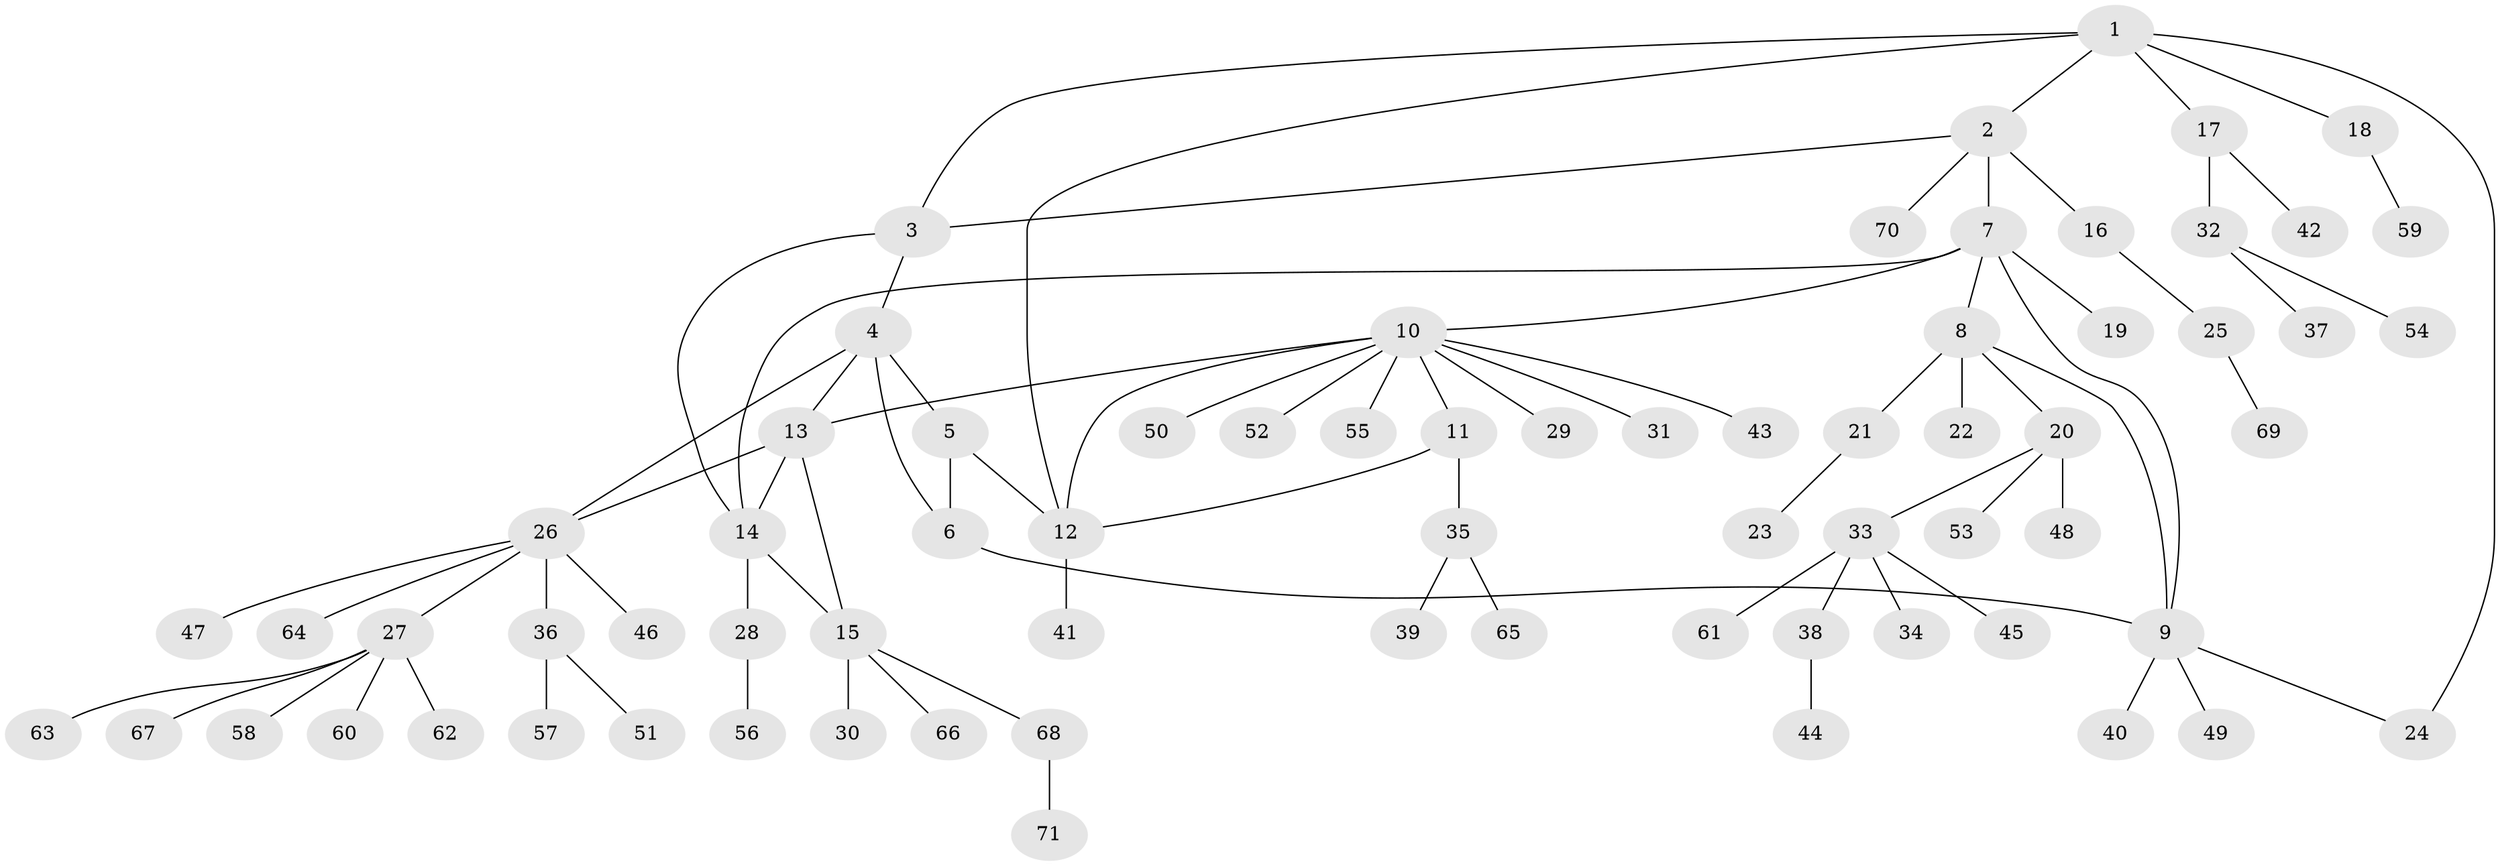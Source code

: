 // Generated by graph-tools (version 1.1) at 2025/11/02/27/25 16:11:34]
// undirected, 71 vertices, 83 edges
graph export_dot {
graph [start="1"]
  node [color=gray90,style=filled];
  1;
  2;
  3;
  4;
  5;
  6;
  7;
  8;
  9;
  10;
  11;
  12;
  13;
  14;
  15;
  16;
  17;
  18;
  19;
  20;
  21;
  22;
  23;
  24;
  25;
  26;
  27;
  28;
  29;
  30;
  31;
  32;
  33;
  34;
  35;
  36;
  37;
  38;
  39;
  40;
  41;
  42;
  43;
  44;
  45;
  46;
  47;
  48;
  49;
  50;
  51;
  52;
  53;
  54;
  55;
  56;
  57;
  58;
  59;
  60;
  61;
  62;
  63;
  64;
  65;
  66;
  67;
  68;
  69;
  70;
  71;
  1 -- 2;
  1 -- 3;
  1 -- 12;
  1 -- 17;
  1 -- 18;
  1 -- 24;
  2 -- 3;
  2 -- 7;
  2 -- 16;
  2 -- 70;
  3 -- 4;
  3 -- 14;
  4 -- 5;
  4 -- 6;
  4 -- 13;
  4 -- 26;
  5 -- 6;
  5 -- 12;
  6 -- 9;
  7 -- 8;
  7 -- 9;
  7 -- 10;
  7 -- 14;
  7 -- 19;
  8 -- 9;
  8 -- 20;
  8 -- 21;
  8 -- 22;
  9 -- 24;
  9 -- 40;
  9 -- 49;
  10 -- 11;
  10 -- 12;
  10 -- 13;
  10 -- 29;
  10 -- 31;
  10 -- 43;
  10 -- 50;
  10 -- 52;
  10 -- 55;
  11 -- 12;
  11 -- 35;
  12 -- 41;
  13 -- 14;
  13 -- 15;
  13 -- 26;
  14 -- 15;
  14 -- 28;
  15 -- 30;
  15 -- 66;
  15 -- 68;
  16 -- 25;
  17 -- 32;
  17 -- 42;
  18 -- 59;
  20 -- 33;
  20 -- 48;
  20 -- 53;
  21 -- 23;
  25 -- 69;
  26 -- 27;
  26 -- 36;
  26 -- 46;
  26 -- 47;
  26 -- 64;
  27 -- 58;
  27 -- 60;
  27 -- 62;
  27 -- 63;
  27 -- 67;
  28 -- 56;
  32 -- 37;
  32 -- 54;
  33 -- 34;
  33 -- 38;
  33 -- 45;
  33 -- 61;
  35 -- 39;
  35 -- 65;
  36 -- 51;
  36 -- 57;
  38 -- 44;
  68 -- 71;
}
